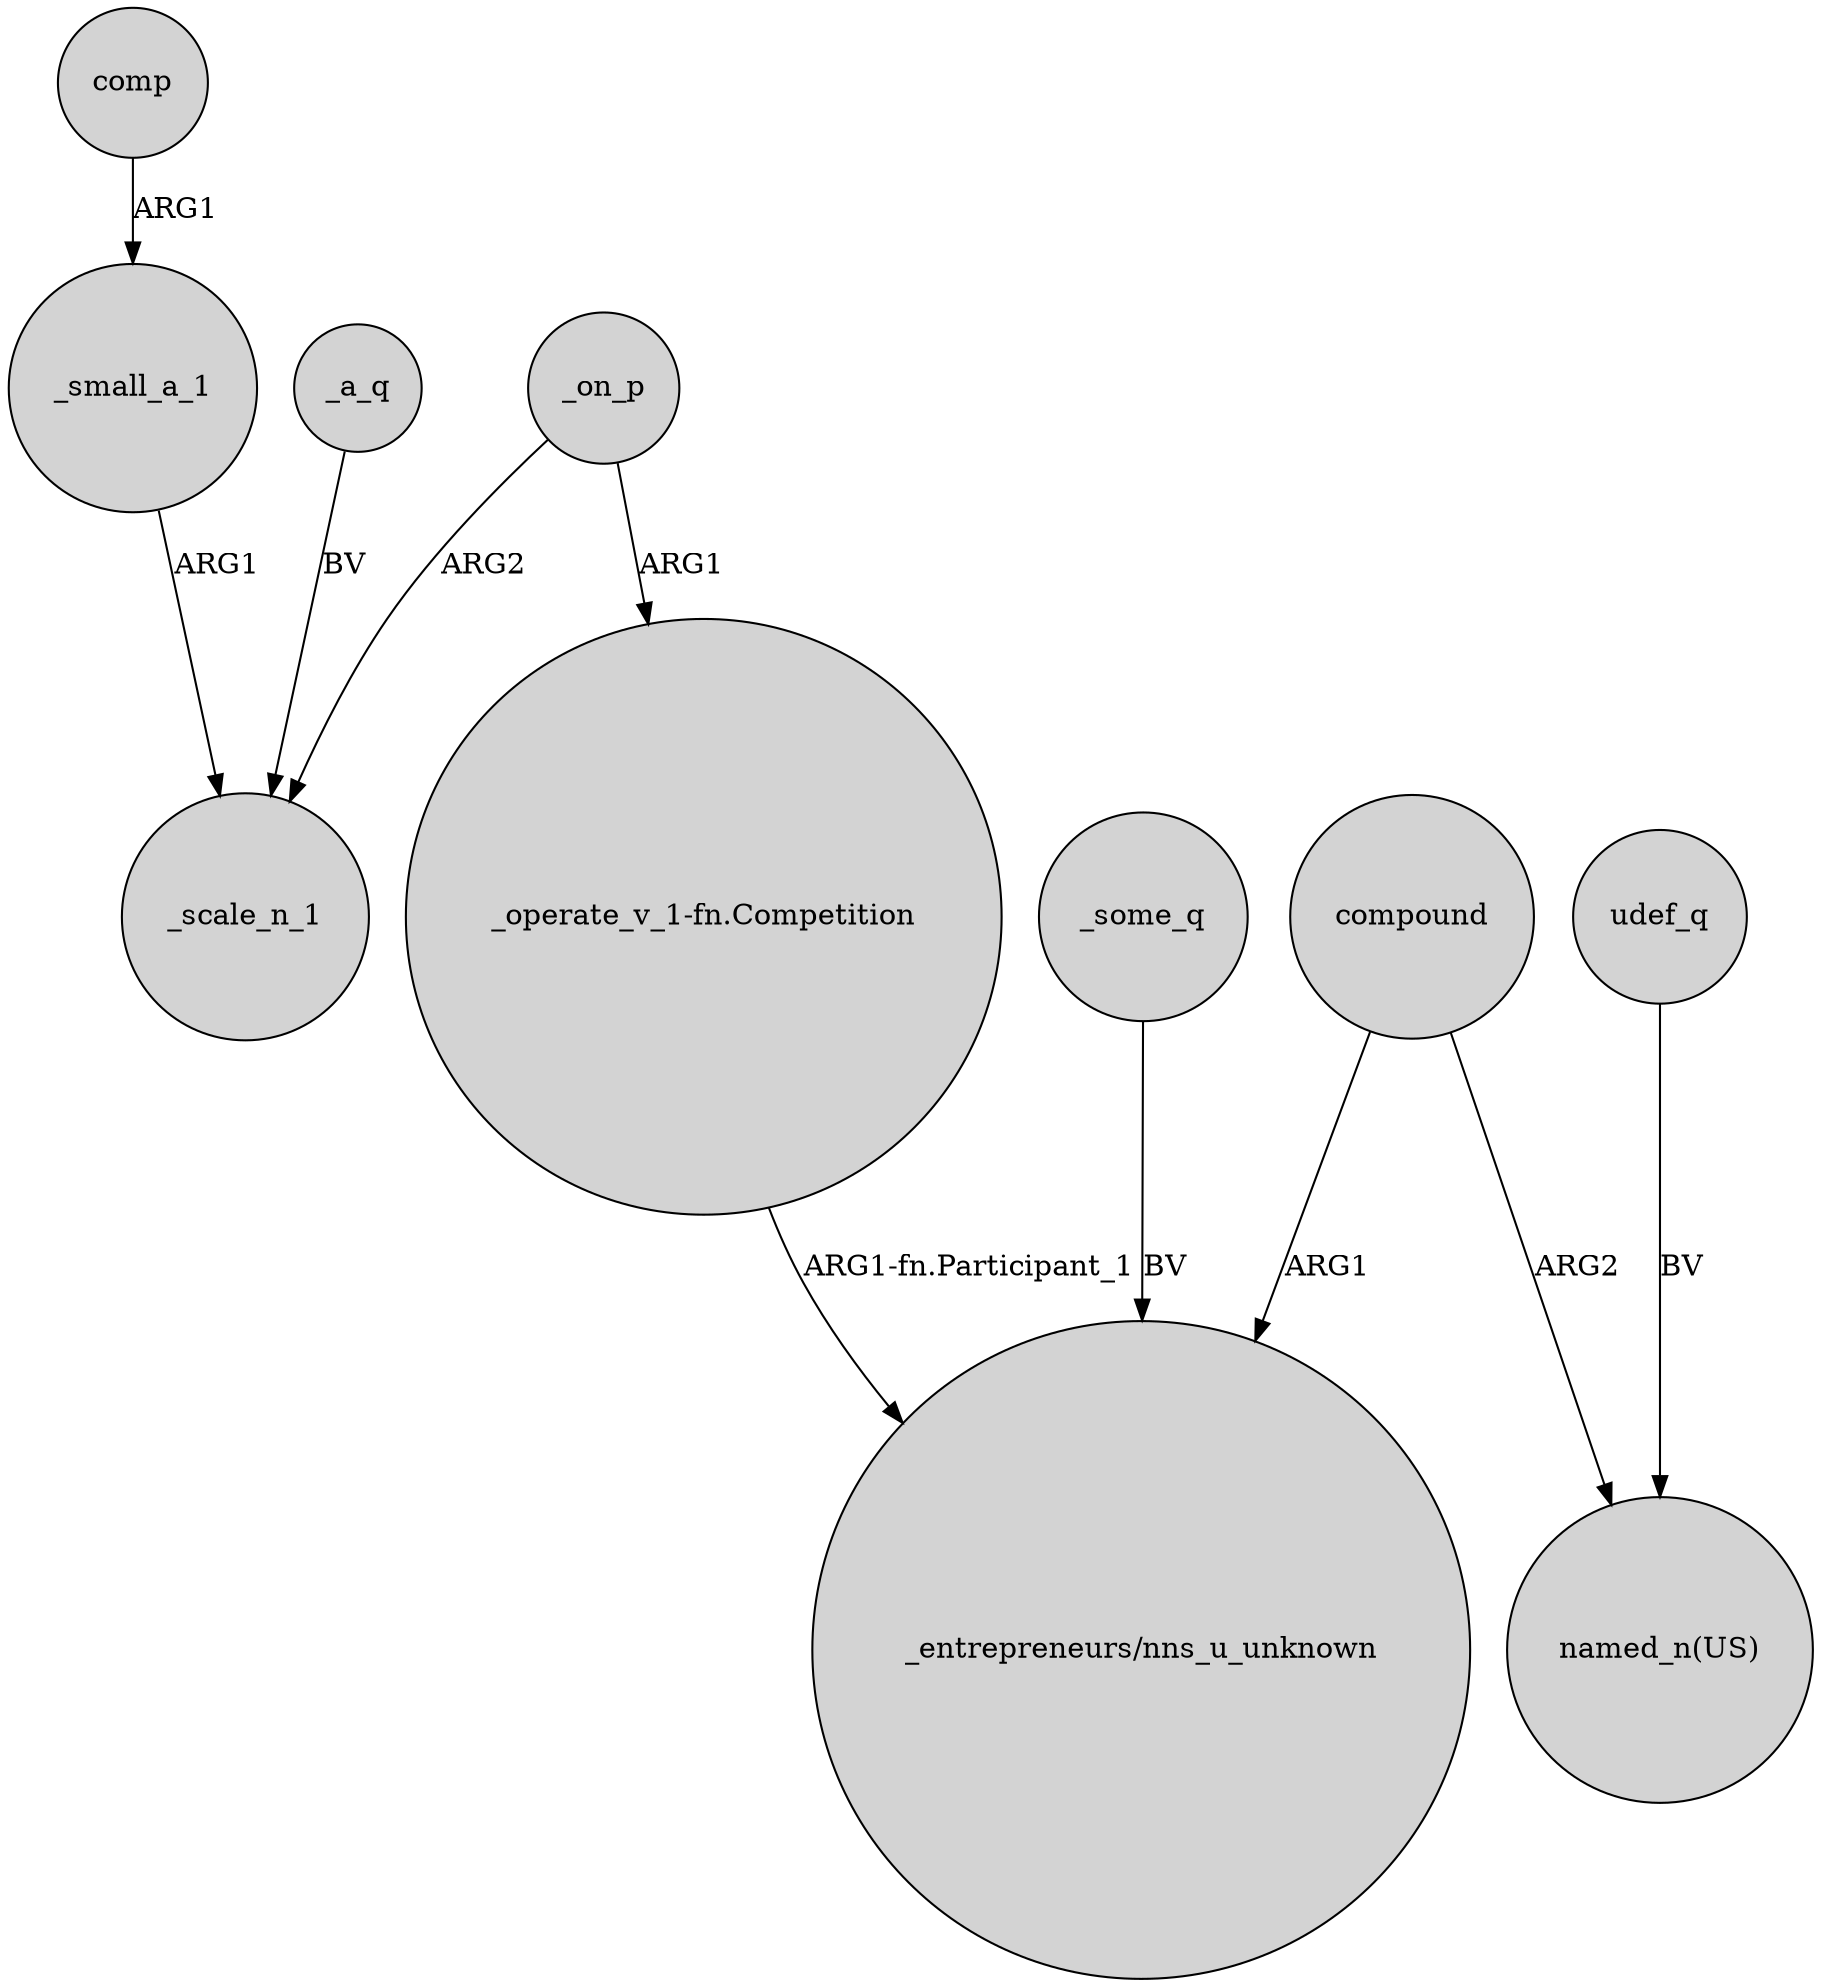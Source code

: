 digraph {
	node [shape=circle style=filled]
	comp -> _small_a_1 [label=ARG1]
	_on_p -> "_operate_v_1-fn.Competition" [label=ARG1]
	_small_a_1 -> _scale_n_1 [label=ARG1]
	compound -> "_entrepreneurs/nns_u_unknown" [label=ARG1]
	_on_p -> _scale_n_1 [label=ARG2]
	"_operate_v_1-fn.Competition" -> "_entrepreneurs/nns_u_unknown" [label="ARG1-fn.Participant_1"]
	compound -> "named_n(US)" [label=ARG2]
	udef_q -> "named_n(US)" [label=BV]
	_some_q -> "_entrepreneurs/nns_u_unknown" [label=BV]
	_a_q -> _scale_n_1 [label=BV]
}
